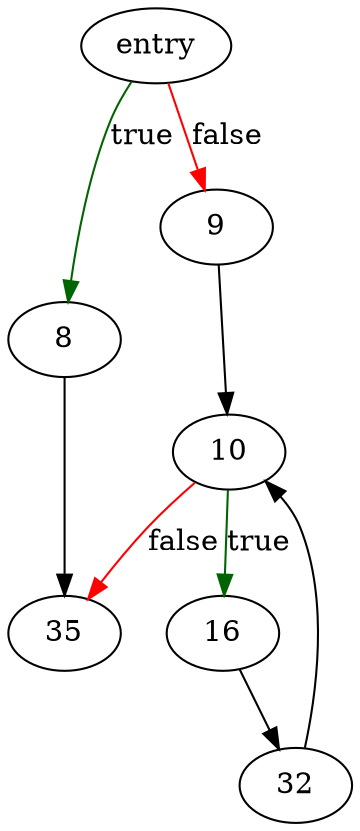 digraph "substExprList" {
	// Node definitions.
	2 [label=entry];
	8;
	9;
	10;
	16;
	32;
	35;

	// Edge definitions.
	2 -> 8 [
		color=darkgreen
		label=true
	];
	2 -> 9 [
		color=red
		label=false
	];
	8 -> 35;
	9 -> 10;
	10 -> 16 [
		color=darkgreen
		label=true
	];
	10 -> 35 [
		color=red
		label=false
	];
	16 -> 32;
	32 -> 10;
}